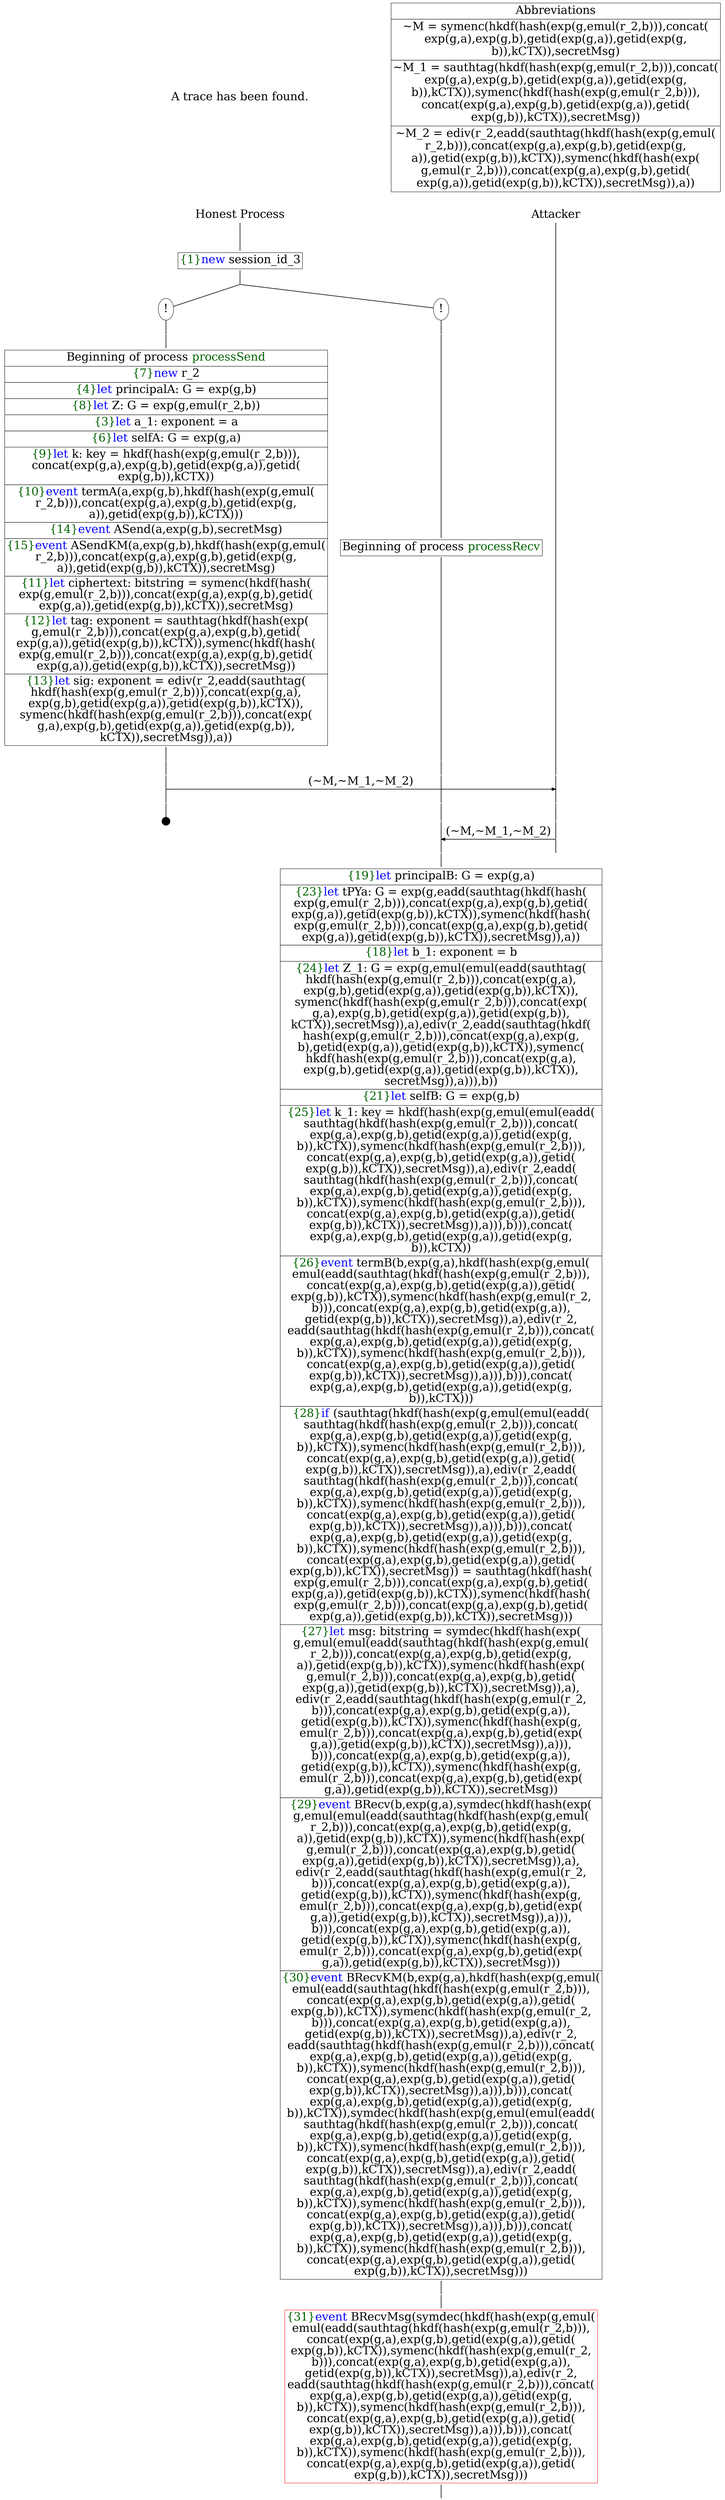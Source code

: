 digraph {
graph [ordering = out]
edge [arrowhead = none, penwidth = 1.6, fontsize = 30]
node [shape = point, width = 0, height = 0, fontsize = 30]
Trace [label = <A trace has been found.<br/>
>, shape = plaintext]
P0__0 [label = "Honest Process", shape = plaintext]
P__0 [label = "Attacker", shape = plaintext]
Trace -> P0__0 [label = "", style = invisible, weight = 100]{rank = same; P0__0 P__0}
P0__0 -> P0__1 [label = <>, weight = 100]
P0__1 -> P0__2 [label = <>, weight = 100]
P0__2 [shape = plaintext, label = <<TABLE BORDER="0" CELLBORDER="1" CELLSPACING="0" CELLPADDING="4"> <TR><TD><FONT COLOR="darkgreen">{1}</FONT><FONT COLOR="blue">new </FONT>session_id_3</TD></TR></TABLE>>]
P0__2 -> P0__3 [label = <>, weight = 100]
/*RPar */
P0__3 -> P0_1__3 [label = <>]
P0__3 -> P0_0__3 [label = <>]
P0__3 [label = "", fixedsize = false, width = 0, height = 0, shape = none]
{rank = same; P0_0__3 P0_1__3}
P0_0__3 [label = "!", shape = ellipse]
P0_0_0__3 [label = "", fixedsize = false, width = 0, height = 0, shape = none]
P0_0__3 -> P0_0_0__3 [label = <>, weight = 100]
P0_0_0__3 -> P0_0_0__4 [label = <>, weight = 100]
P0_0_0__4 [shape = plaintext, label = <<TABLE BORDER="0" CELLBORDER="1" CELLSPACING="0" CELLPADDING="4"> <TR><TD>Beginning of process <FONT COLOR="darkgreen">processRecv</FONT></TD></TR></TABLE>>]
P0_0_0__4 -> P0_0_0__5 [label = <>, weight = 100]
P0_1__3 [label = "!", shape = ellipse]
P0_1_0__3 [label = "", fixedsize = false, width = 0, height = 0, shape = none]
P0_1__3 -> P0_1_0__3 [label = <>, weight = 100]
P0_1_0__3 -> P0_1_0__4 [label = <>, weight = 100]
P0_1_0__4 [shape = plaintext, label = <<TABLE BORDER="0" CELLBORDER="1" CELLSPACING="0" CELLPADDING="4"> <TR><TD>Beginning of process <FONT COLOR="darkgreen">processSend</FONT></TD></TR><TR><TD><FONT COLOR="darkgreen">{7}</FONT><FONT COLOR="blue">new </FONT>r_2</TD></TR><TR><TD><FONT COLOR="darkgreen">{4}</FONT><FONT COLOR="blue">let</FONT> principalA: G = exp(g,b)</TD></TR><TR><TD><FONT COLOR="darkgreen">{8}</FONT><FONT COLOR="blue">let</FONT> Z: G = exp(g,emul(r_2,b))</TD></TR><TR><TD><FONT COLOR="darkgreen">{3}</FONT><FONT COLOR="blue">let</FONT> a_1: exponent = a</TD></TR><TR><TD><FONT COLOR="darkgreen">{6}</FONT><FONT COLOR="blue">let</FONT> selfA: G = exp(g,a)</TD></TR><TR><TD><FONT COLOR="darkgreen">{9}</FONT><FONT COLOR="blue">let</FONT> k: key = hkdf(hash(exp(g,emul(r_2,b))),<br/>
concat(exp(g,a),exp(g,b),getid(exp(g,a)),getid(<br/>
exp(g,b)),kCTX))</TD></TR><TR><TD><FONT COLOR="darkgreen">{10}</FONT><FONT COLOR="blue">event</FONT> termA(a,exp(g,b),hkdf(hash(exp(g,emul(<br/>
r_2,b))),concat(exp(g,a),exp(g,b),getid(exp(g,<br/>
a)),getid(exp(g,b)),kCTX)))</TD></TR><TR><TD><FONT COLOR="darkgreen">{14}</FONT><FONT COLOR="blue">event</FONT> ASend(a,exp(g,b),secretMsg)</TD></TR><TR><TD><FONT COLOR="darkgreen">{15}</FONT><FONT COLOR="blue">event</FONT> ASendKM(a,exp(g,b),hkdf(hash(exp(g,emul(<br/>
r_2,b))),concat(exp(g,a),exp(g,b),getid(exp(g,<br/>
a)),getid(exp(g,b)),kCTX)),secretMsg)</TD></TR><TR><TD><FONT COLOR="darkgreen">{11}</FONT><FONT COLOR="blue">let</FONT> ciphertext: bitstring = symenc(hkdf(hash(<br/>
exp(g,emul(r_2,b))),concat(exp(g,a),exp(g,b),getid(<br/>
exp(g,a)),getid(exp(g,b)),kCTX)),secretMsg)</TD></TR><TR><TD><FONT COLOR="darkgreen">{12}</FONT><FONT COLOR="blue">let</FONT> tag: exponent = sauthtag(hkdf(hash(exp(<br/>
g,emul(r_2,b))),concat(exp(g,a),exp(g,b),getid(<br/>
exp(g,a)),getid(exp(g,b)),kCTX)),symenc(hkdf(hash(<br/>
exp(g,emul(r_2,b))),concat(exp(g,a),exp(g,b),getid(<br/>
exp(g,a)),getid(exp(g,b)),kCTX)),secretMsg))</TD></TR><TR><TD><FONT COLOR="darkgreen">{13}</FONT><FONT COLOR="blue">let</FONT> sig: exponent = ediv(r_2,eadd(sauthtag(<br/>
hkdf(hash(exp(g,emul(r_2,b))),concat(exp(g,a),<br/>
exp(g,b),getid(exp(g,a)),getid(exp(g,b)),kCTX)),<br/>
symenc(hkdf(hash(exp(g,emul(r_2,b))),concat(exp(<br/>
g,a),exp(g,b),getid(exp(g,a)),getid(exp(g,b)),<br/>
kCTX)),secretMsg)),a))</TD></TR></TABLE>>]
P0_1_0__4 -> P0_1_0__5 [label = <>, weight = 100]
P0_1_0__5 -> P0_1_0__6 [label = <>, weight = 100]
P0_0_0__5 -> P0_0_0__6 [label = <>, weight = 100]
P__0 -> P__1 [label = <>, weight = 100]
{rank = same; P__1 P0_0_0__6 P0_1_0__6}
P0_1_0__6 -> P0_1_0__7 [label = <>, weight = 100]
P__1 -> P__2 [label = <>, weight = 100]
{rank = same; P__2 P0_1_0__7}
P0_1_0__7 -> P__2 [label = <(~M,~M_1,~M_2)>, arrowhead = normal]
P0_1_0__7 -> P0_1_0__8 [label = <>, weight = 100]
P0_0_0__6 -> P0_0_0__7 [label = <>, weight = 100]
P__2 -> P__3 [label = <>, weight = 100]
{rank = same; P__3 P0_0_0__7 P0_1_0__8}
P0_1_0__9 [label = "", width = 0.3, height = 0.3]
P0_1_0__8 -> P0_1_0__9 [label = <>, weight = 100]
P0_0_0__7 -> P0_0_0__8 [label = <>, weight = 100]
P__3 -> P__4 [label = <>, weight = 100]
{rank = same; P__4 P0_0_0__8}
P0_0_0__8 -> P0_0_0__9 [label = <>, weight = 100]
P__4 -> P__5 [label = <>, weight = 100]
{rank = same; P__5 P0_0_0__9}
P0_0_0__9 -> P__5 [label = <(~M,~M_1,~M_2)>, dir = back, arrowhead = normal]
P0_0_0__9 -> P0_0_0__10 [label = <>, weight = 100]
P__5 -> P__6 [label = <>, weight = 100]
{rank = same; P__6 P0_0_0__10}
P0_0_0__10 -> P0_0_0__11 [label = <>, weight = 100]
P0_0_0__11 [shape = plaintext, label = <<TABLE BORDER="0" CELLBORDER="1" CELLSPACING="0" CELLPADDING="4"> <TR><TD><FONT COLOR="darkgreen">{19}</FONT><FONT COLOR="blue">let</FONT> principalB: G = exp(g,a)</TD></TR><TR><TD><FONT COLOR="darkgreen">{23}</FONT><FONT COLOR="blue">let</FONT> tPYa: G = exp(g,eadd(sauthtag(hkdf(hash(<br/>
exp(g,emul(r_2,b))),concat(exp(g,a),exp(g,b),getid(<br/>
exp(g,a)),getid(exp(g,b)),kCTX)),symenc(hkdf(hash(<br/>
exp(g,emul(r_2,b))),concat(exp(g,a),exp(g,b),getid(<br/>
exp(g,a)),getid(exp(g,b)),kCTX)),secretMsg)),a))<br/>
</TD></TR><TR><TD><FONT COLOR="darkgreen">{18}</FONT><FONT COLOR="blue">let</FONT> b_1: exponent = b</TD></TR><TR><TD><FONT COLOR="darkgreen">{24}</FONT><FONT COLOR="blue">let</FONT> Z_1: G = exp(g,emul(emul(eadd(sauthtag(<br/>
hkdf(hash(exp(g,emul(r_2,b))),concat(exp(g,a),<br/>
exp(g,b),getid(exp(g,a)),getid(exp(g,b)),kCTX)),<br/>
symenc(hkdf(hash(exp(g,emul(r_2,b))),concat(exp(<br/>
g,a),exp(g,b),getid(exp(g,a)),getid(exp(g,b)),<br/>
kCTX)),secretMsg)),a),ediv(r_2,eadd(sauthtag(hkdf(<br/>
hash(exp(g,emul(r_2,b))),concat(exp(g,a),exp(g,<br/>
b),getid(exp(g,a)),getid(exp(g,b)),kCTX)),symenc(<br/>
hkdf(hash(exp(g,emul(r_2,b))),concat(exp(g,a),<br/>
exp(g,b),getid(exp(g,a)),getid(exp(g,b)),kCTX)),<br/>
secretMsg)),a))),b))</TD></TR><TR><TD><FONT COLOR="darkgreen">{21}</FONT><FONT COLOR="blue">let</FONT> selfB: G = exp(g,b)</TD></TR><TR><TD><FONT COLOR="darkgreen">{25}</FONT><FONT COLOR="blue">let</FONT> k_1: key = hkdf(hash(exp(g,emul(emul(eadd(<br/>
sauthtag(hkdf(hash(exp(g,emul(r_2,b))),concat(<br/>
exp(g,a),exp(g,b),getid(exp(g,a)),getid(exp(g,<br/>
b)),kCTX)),symenc(hkdf(hash(exp(g,emul(r_2,b))),<br/>
concat(exp(g,a),exp(g,b),getid(exp(g,a)),getid(<br/>
exp(g,b)),kCTX)),secretMsg)),a),ediv(r_2,eadd(<br/>
sauthtag(hkdf(hash(exp(g,emul(r_2,b))),concat(<br/>
exp(g,a),exp(g,b),getid(exp(g,a)),getid(exp(g,<br/>
b)),kCTX)),symenc(hkdf(hash(exp(g,emul(r_2,b))),<br/>
concat(exp(g,a),exp(g,b),getid(exp(g,a)),getid(<br/>
exp(g,b)),kCTX)),secretMsg)),a))),b))),concat(<br/>
exp(g,a),exp(g,b),getid(exp(g,a)),getid(exp(g,<br/>
b)),kCTX))</TD></TR><TR><TD><FONT COLOR="darkgreen">{26}</FONT><FONT COLOR="blue">event</FONT> termB(b,exp(g,a),hkdf(hash(exp(g,emul(<br/>
emul(eadd(sauthtag(hkdf(hash(exp(g,emul(r_2,b))),<br/>
concat(exp(g,a),exp(g,b),getid(exp(g,a)),getid(<br/>
exp(g,b)),kCTX)),symenc(hkdf(hash(exp(g,emul(r_2,<br/>
b))),concat(exp(g,a),exp(g,b),getid(exp(g,a)),<br/>
getid(exp(g,b)),kCTX)),secretMsg)),a),ediv(r_2,<br/>
eadd(sauthtag(hkdf(hash(exp(g,emul(r_2,b))),concat(<br/>
exp(g,a),exp(g,b),getid(exp(g,a)),getid(exp(g,<br/>
b)),kCTX)),symenc(hkdf(hash(exp(g,emul(r_2,b))),<br/>
concat(exp(g,a),exp(g,b),getid(exp(g,a)),getid(<br/>
exp(g,b)),kCTX)),secretMsg)),a))),b))),concat(<br/>
exp(g,a),exp(g,b),getid(exp(g,a)),getid(exp(g,<br/>
b)),kCTX)))</TD></TR><TR><TD><FONT COLOR="darkgreen">{28}</FONT><FONT COLOR="blue">if</FONT> (sauthtag(hkdf(hash(exp(g,emul(emul(eadd(<br/>
sauthtag(hkdf(hash(exp(g,emul(r_2,b))),concat(<br/>
exp(g,a),exp(g,b),getid(exp(g,a)),getid(exp(g,<br/>
b)),kCTX)),symenc(hkdf(hash(exp(g,emul(r_2,b))),<br/>
concat(exp(g,a),exp(g,b),getid(exp(g,a)),getid(<br/>
exp(g,b)),kCTX)),secretMsg)),a),ediv(r_2,eadd(<br/>
sauthtag(hkdf(hash(exp(g,emul(r_2,b))),concat(<br/>
exp(g,a),exp(g,b),getid(exp(g,a)),getid(exp(g,<br/>
b)),kCTX)),symenc(hkdf(hash(exp(g,emul(r_2,b))),<br/>
concat(exp(g,a),exp(g,b),getid(exp(g,a)),getid(<br/>
exp(g,b)),kCTX)),secretMsg)),a))),b))),concat(<br/>
exp(g,a),exp(g,b),getid(exp(g,a)),getid(exp(g,<br/>
b)),kCTX)),symenc(hkdf(hash(exp(g,emul(r_2,b))),<br/>
concat(exp(g,a),exp(g,b),getid(exp(g,a)),getid(<br/>
exp(g,b)),kCTX)),secretMsg)) = sauthtag(hkdf(hash(<br/>
exp(g,emul(r_2,b))),concat(exp(g,a),exp(g,b),getid(<br/>
exp(g,a)),getid(exp(g,b)),kCTX)),symenc(hkdf(hash(<br/>
exp(g,emul(r_2,b))),concat(exp(g,a),exp(g,b),getid(<br/>
exp(g,a)),getid(exp(g,b)),kCTX)),secretMsg)))</TD></TR><TR><TD><FONT COLOR="darkgreen">{27}</FONT><FONT COLOR="blue">let</FONT> msg: bitstring = symdec(hkdf(hash(exp(<br/>
g,emul(emul(eadd(sauthtag(hkdf(hash(exp(g,emul(<br/>
r_2,b))),concat(exp(g,a),exp(g,b),getid(exp(g,<br/>
a)),getid(exp(g,b)),kCTX)),symenc(hkdf(hash(exp(<br/>
g,emul(r_2,b))),concat(exp(g,a),exp(g,b),getid(<br/>
exp(g,a)),getid(exp(g,b)),kCTX)),secretMsg)),a),<br/>
ediv(r_2,eadd(sauthtag(hkdf(hash(exp(g,emul(r_2,<br/>
b))),concat(exp(g,a),exp(g,b),getid(exp(g,a)),<br/>
getid(exp(g,b)),kCTX)),symenc(hkdf(hash(exp(g,<br/>
emul(r_2,b))),concat(exp(g,a),exp(g,b),getid(exp(<br/>
g,a)),getid(exp(g,b)),kCTX)),secretMsg)),a))),<br/>
b))),concat(exp(g,a),exp(g,b),getid(exp(g,a)),<br/>
getid(exp(g,b)),kCTX)),symenc(hkdf(hash(exp(g,<br/>
emul(r_2,b))),concat(exp(g,a),exp(g,b),getid(exp(<br/>
g,a)),getid(exp(g,b)),kCTX)),secretMsg))</TD></TR><TR><TD><FONT COLOR="darkgreen">{29}</FONT><FONT COLOR="blue">event</FONT> BRecv(b,exp(g,a),symdec(hkdf(hash(exp(<br/>
g,emul(emul(eadd(sauthtag(hkdf(hash(exp(g,emul(<br/>
r_2,b))),concat(exp(g,a),exp(g,b),getid(exp(g,<br/>
a)),getid(exp(g,b)),kCTX)),symenc(hkdf(hash(exp(<br/>
g,emul(r_2,b))),concat(exp(g,a),exp(g,b),getid(<br/>
exp(g,a)),getid(exp(g,b)),kCTX)),secretMsg)),a),<br/>
ediv(r_2,eadd(sauthtag(hkdf(hash(exp(g,emul(r_2,<br/>
b))),concat(exp(g,a),exp(g,b),getid(exp(g,a)),<br/>
getid(exp(g,b)),kCTX)),symenc(hkdf(hash(exp(g,<br/>
emul(r_2,b))),concat(exp(g,a),exp(g,b),getid(exp(<br/>
g,a)),getid(exp(g,b)),kCTX)),secretMsg)),a))),<br/>
b))),concat(exp(g,a),exp(g,b),getid(exp(g,a)),<br/>
getid(exp(g,b)),kCTX)),symenc(hkdf(hash(exp(g,<br/>
emul(r_2,b))),concat(exp(g,a),exp(g,b),getid(exp(<br/>
g,a)),getid(exp(g,b)),kCTX)),secretMsg)))</TD></TR><TR><TD><FONT COLOR="darkgreen">{30}</FONT><FONT COLOR="blue">event</FONT> BRecvKM(b,exp(g,a),hkdf(hash(exp(g,emul(<br/>
emul(eadd(sauthtag(hkdf(hash(exp(g,emul(r_2,b))),<br/>
concat(exp(g,a),exp(g,b),getid(exp(g,a)),getid(<br/>
exp(g,b)),kCTX)),symenc(hkdf(hash(exp(g,emul(r_2,<br/>
b))),concat(exp(g,a),exp(g,b),getid(exp(g,a)),<br/>
getid(exp(g,b)),kCTX)),secretMsg)),a),ediv(r_2,<br/>
eadd(sauthtag(hkdf(hash(exp(g,emul(r_2,b))),concat(<br/>
exp(g,a),exp(g,b),getid(exp(g,a)),getid(exp(g,<br/>
b)),kCTX)),symenc(hkdf(hash(exp(g,emul(r_2,b))),<br/>
concat(exp(g,a),exp(g,b),getid(exp(g,a)),getid(<br/>
exp(g,b)),kCTX)),secretMsg)),a))),b))),concat(<br/>
exp(g,a),exp(g,b),getid(exp(g,a)),getid(exp(g,<br/>
b)),kCTX)),symdec(hkdf(hash(exp(g,emul(emul(eadd(<br/>
sauthtag(hkdf(hash(exp(g,emul(r_2,b))),concat(<br/>
exp(g,a),exp(g,b),getid(exp(g,a)),getid(exp(g,<br/>
b)),kCTX)),symenc(hkdf(hash(exp(g,emul(r_2,b))),<br/>
concat(exp(g,a),exp(g,b),getid(exp(g,a)),getid(<br/>
exp(g,b)),kCTX)),secretMsg)),a),ediv(r_2,eadd(<br/>
sauthtag(hkdf(hash(exp(g,emul(r_2,b))),concat(<br/>
exp(g,a),exp(g,b),getid(exp(g,a)),getid(exp(g,<br/>
b)),kCTX)),symenc(hkdf(hash(exp(g,emul(r_2,b))),<br/>
concat(exp(g,a),exp(g,b),getid(exp(g,a)),getid(<br/>
exp(g,b)),kCTX)),secretMsg)),a))),b))),concat(<br/>
exp(g,a),exp(g,b),getid(exp(g,a)),getid(exp(g,<br/>
b)),kCTX)),symenc(hkdf(hash(exp(g,emul(r_2,b))),<br/>
concat(exp(g,a),exp(g,b),getid(exp(g,a)),getid(<br/>
exp(g,b)),kCTX)),secretMsg)))</TD></TR></TABLE>>]
P0_0_0__11 -> P0_0_0__12 [label = <>, weight = 100]
P0_0_0__12 -> P0_0_0__13 [label = <>, weight = 100]
P0_0_0__13 [color = red, shape = plaintext, label = <<TABLE BORDER="0" CELLBORDER="1" CELLSPACING="0" CELLPADDING="4"> <TR><TD><FONT COLOR="darkgreen">{31}</FONT><FONT COLOR="blue">event</FONT> BRecvMsg(symdec(hkdf(hash(exp(g,emul(<br/>
emul(eadd(sauthtag(hkdf(hash(exp(g,emul(r_2,b))),<br/>
concat(exp(g,a),exp(g,b),getid(exp(g,a)),getid(<br/>
exp(g,b)),kCTX)),symenc(hkdf(hash(exp(g,emul(r_2,<br/>
b))),concat(exp(g,a),exp(g,b),getid(exp(g,a)),<br/>
getid(exp(g,b)),kCTX)),secretMsg)),a),ediv(r_2,<br/>
eadd(sauthtag(hkdf(hash(exp(g,emul(r_2,b))),concat(<br/>
exp(g,a),exp(g,b),getid(exp(g,a)),getid(exp(g,<br/>
b)),kCTX)),symenc(hkdf(hash(exp(g,emul(r_2,b))),<br/>
concat(exp(g,a),exp(g,b),getid(exp(g,a)),getid(<br/>
exp(g,b)),kCTX)),secretMsg)),a))),b))),concat(<br/>
exp(g,a),exp(g,b),getid(exp(g,a)),getid(exp(g,<br/>
b)),kCTX)),symenc(hkdf(hash(exp(g,emul(r_2,b))),<br/>
concat(exp(g,a),exp(g,b),getid(exp(g,a)),getid(<br/>
exp(g,b)),kCTX)),secretMsg)))</TD></TR></TABLE>>]
P0_0_0__13 -> P0_0_0__14 [label = <>, weight = 100]
Abbrev [shape = plaintext, label = <<TABLE BORDER="0" CELLBORDER="1" CELLSPACING="0" CELLPADDING="4"><TR> <TD> Abbreviations </TD></TR><TR><TD>~M = symenc(hkdf(hash(exp(g,emul(r_2,b))),concat(<br/>
exp(g,a),exp(g,b),getid(exp(g,a)),getid(exp(g,<br/>
b)),kCTX)),secretMsg)</TD></TR><TR><TD>~M_1 = sauthtag(hkdf(hash(exp(g,emul(r_2,b))),concat(<br/>
exp(g,a),exp(g,b),getid(exp(g,a)),getid(exp(g,<br/>
b)),kCTX)),symenc(hkdf(hash(exp(g,emul(r_2,b))),<br/>
concat(exp(g,a),exp(g,b),getid(exp(g,a)),getid(<br/>
exp(g,b)),kCTX)),secretMsg))</TD></TR><TR><TD>~M_2 = ediv(r_2,eadd(sauthtag(hkdf(hash(exp(g,emul(<br/>
r_2,b))),concat(exp(g,a),exp(g,b),getid(exp(g,<br/>
a)),getid(exp(g,b)),kCTX)),symenc(hkdf(hash(exp(<br/>
g,emul(r_2,b))),concat(exp(g,a),exp(g,b),getid(<br/>
exp(g,a)),getid(exp(g,b)),kCTX)),secretMsg)),a))</TD></TR></TABLE>>]Abbrev -> P__0 [style = invisible, weight =100]}